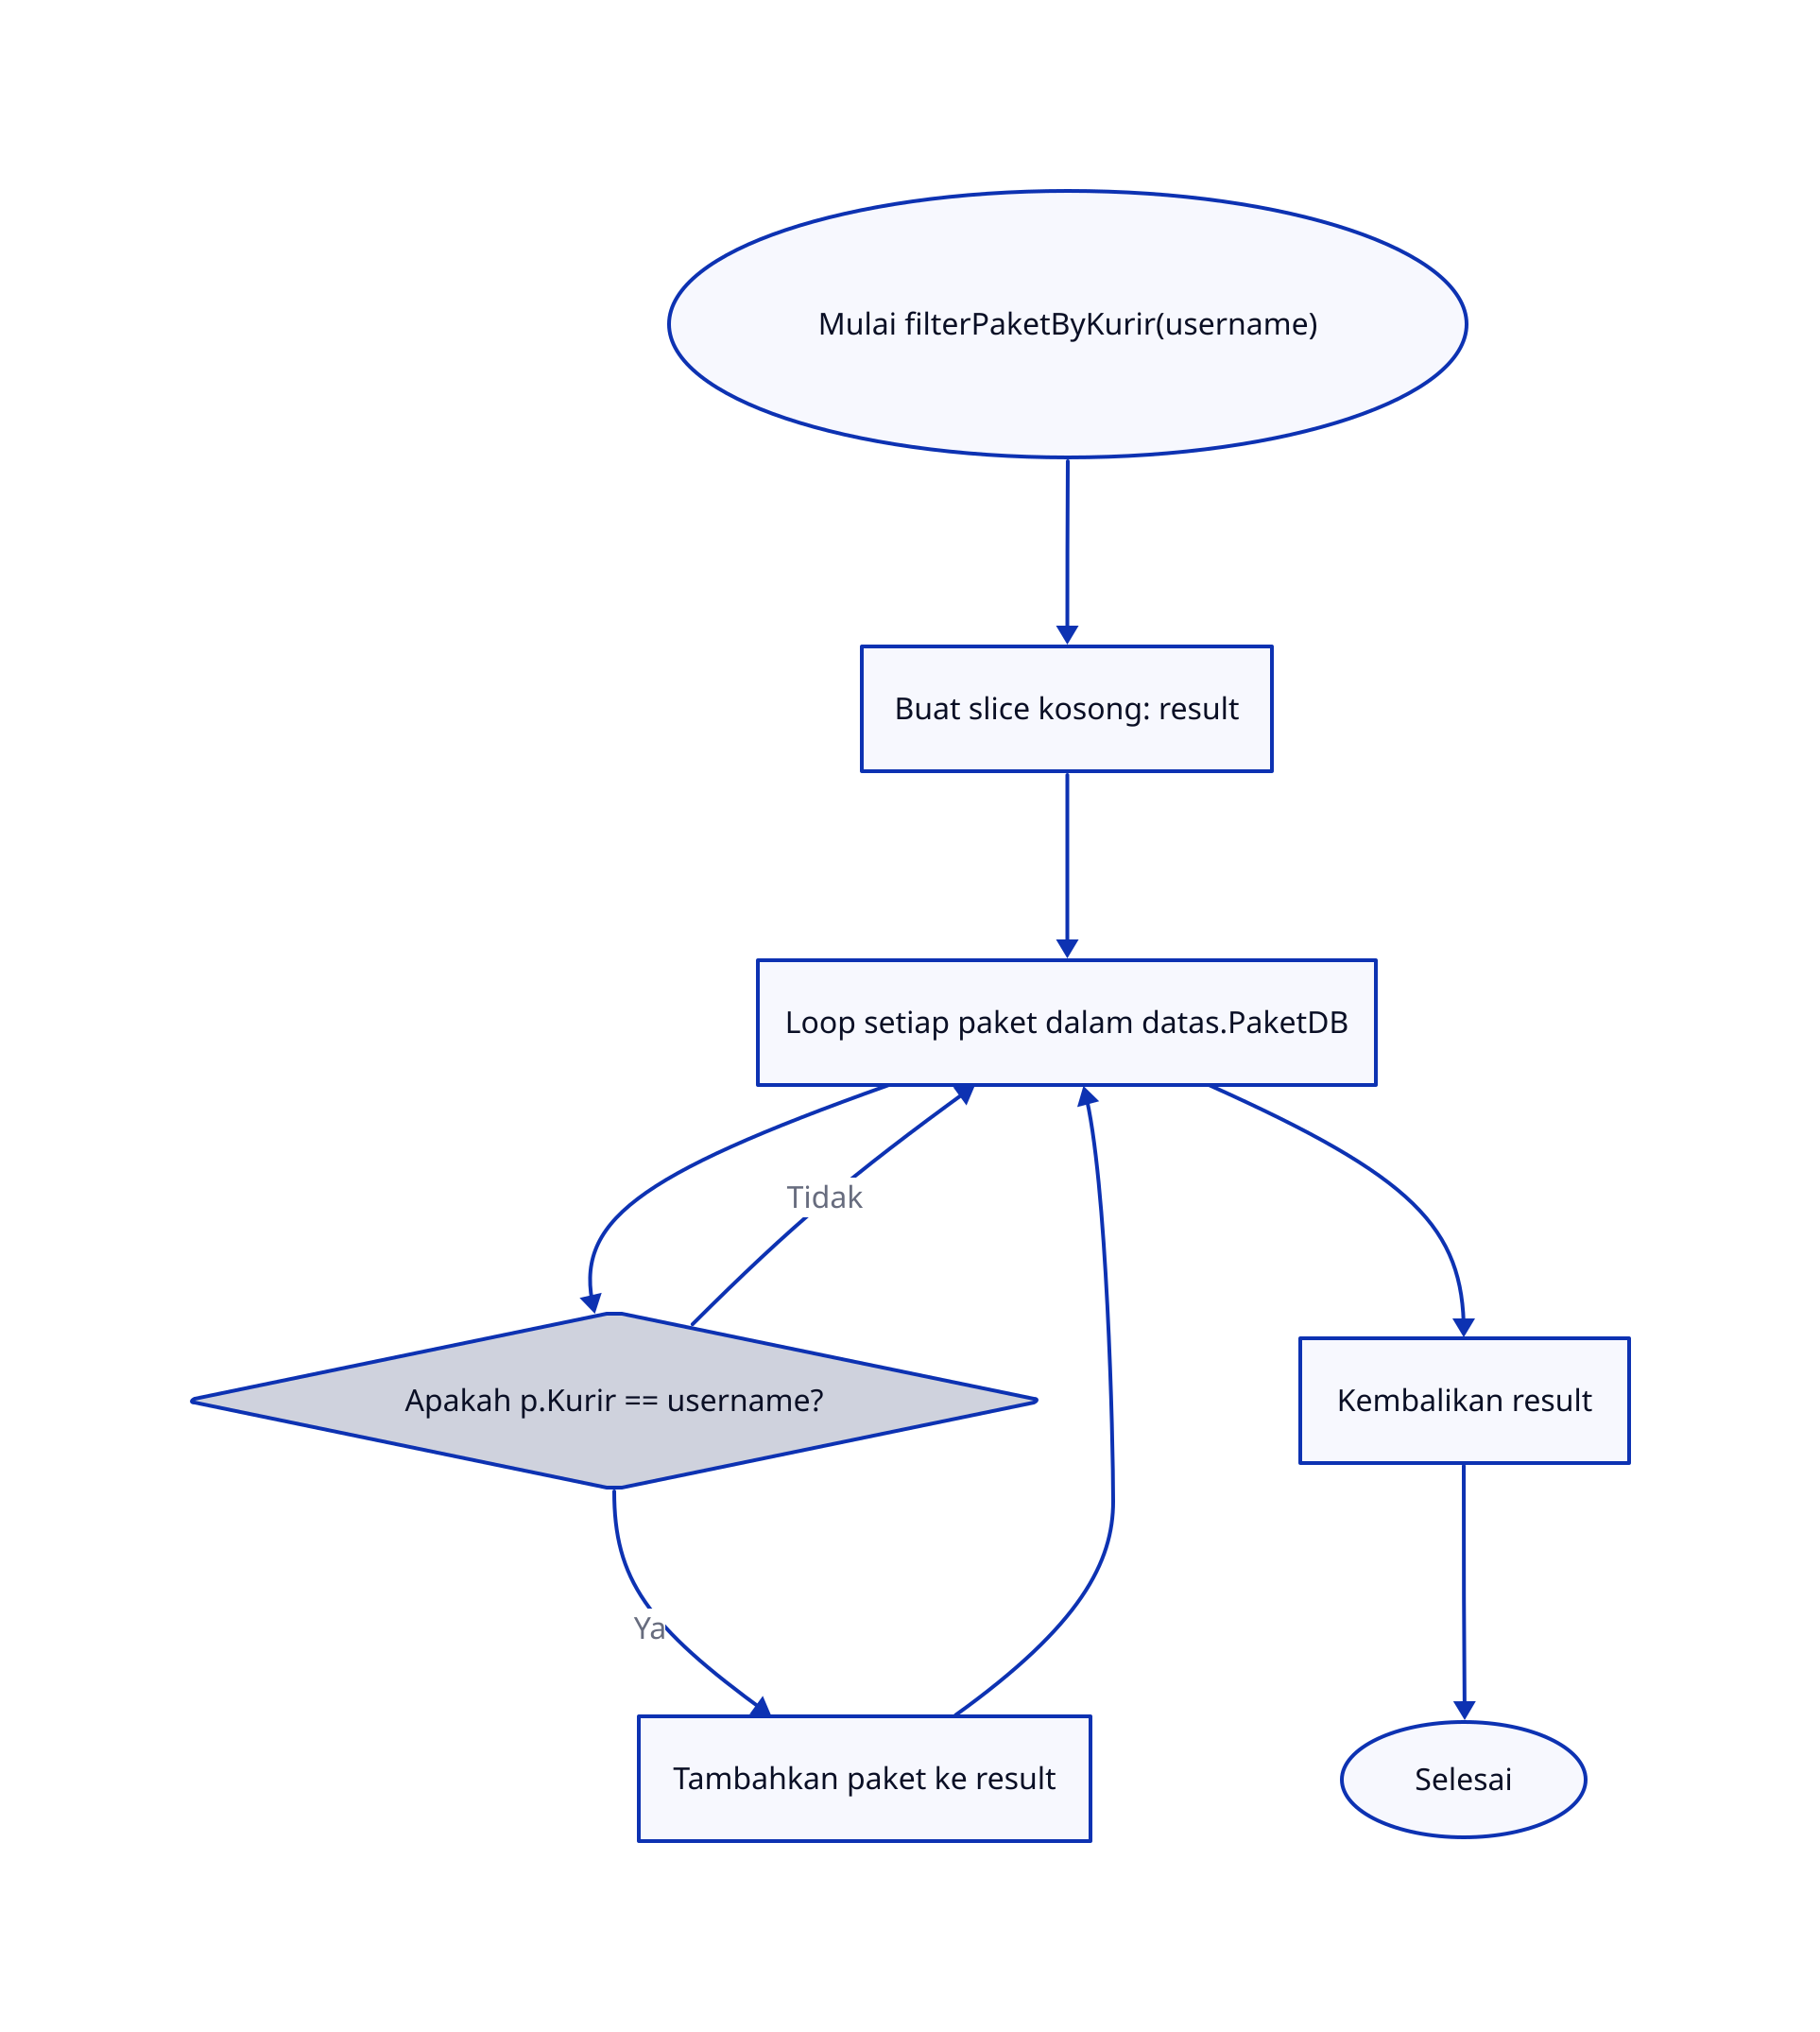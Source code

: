 direction: down

start: "Mulai filterPaketByKurir(username)" {
  shape: oval
}

initResult: "Buat slice kosong: result" {
  shape: rectangle
}

loopPaket: "Loop setiap paket dalam datas.PaketDB" {
  shape: rectangle
}

checkKurir: "Apakah p.Kurir == username?" {
  shape: diamond
}

appendResult: "Tambahkan paket ke result" {
  shape: rectangle
}

returnResult: "Kembalikan result" {
  shape: rectangle
}

end: "Selesai" {
  shape: oval
}

start -> initResult -> loopPaket -> checkKurir
checkKurir -> appendResult: Ya
appendResult -> loopPaket
checkKurir -> loopPaket: Tidak
loopPaket -> returnResult
returnResult -> end
